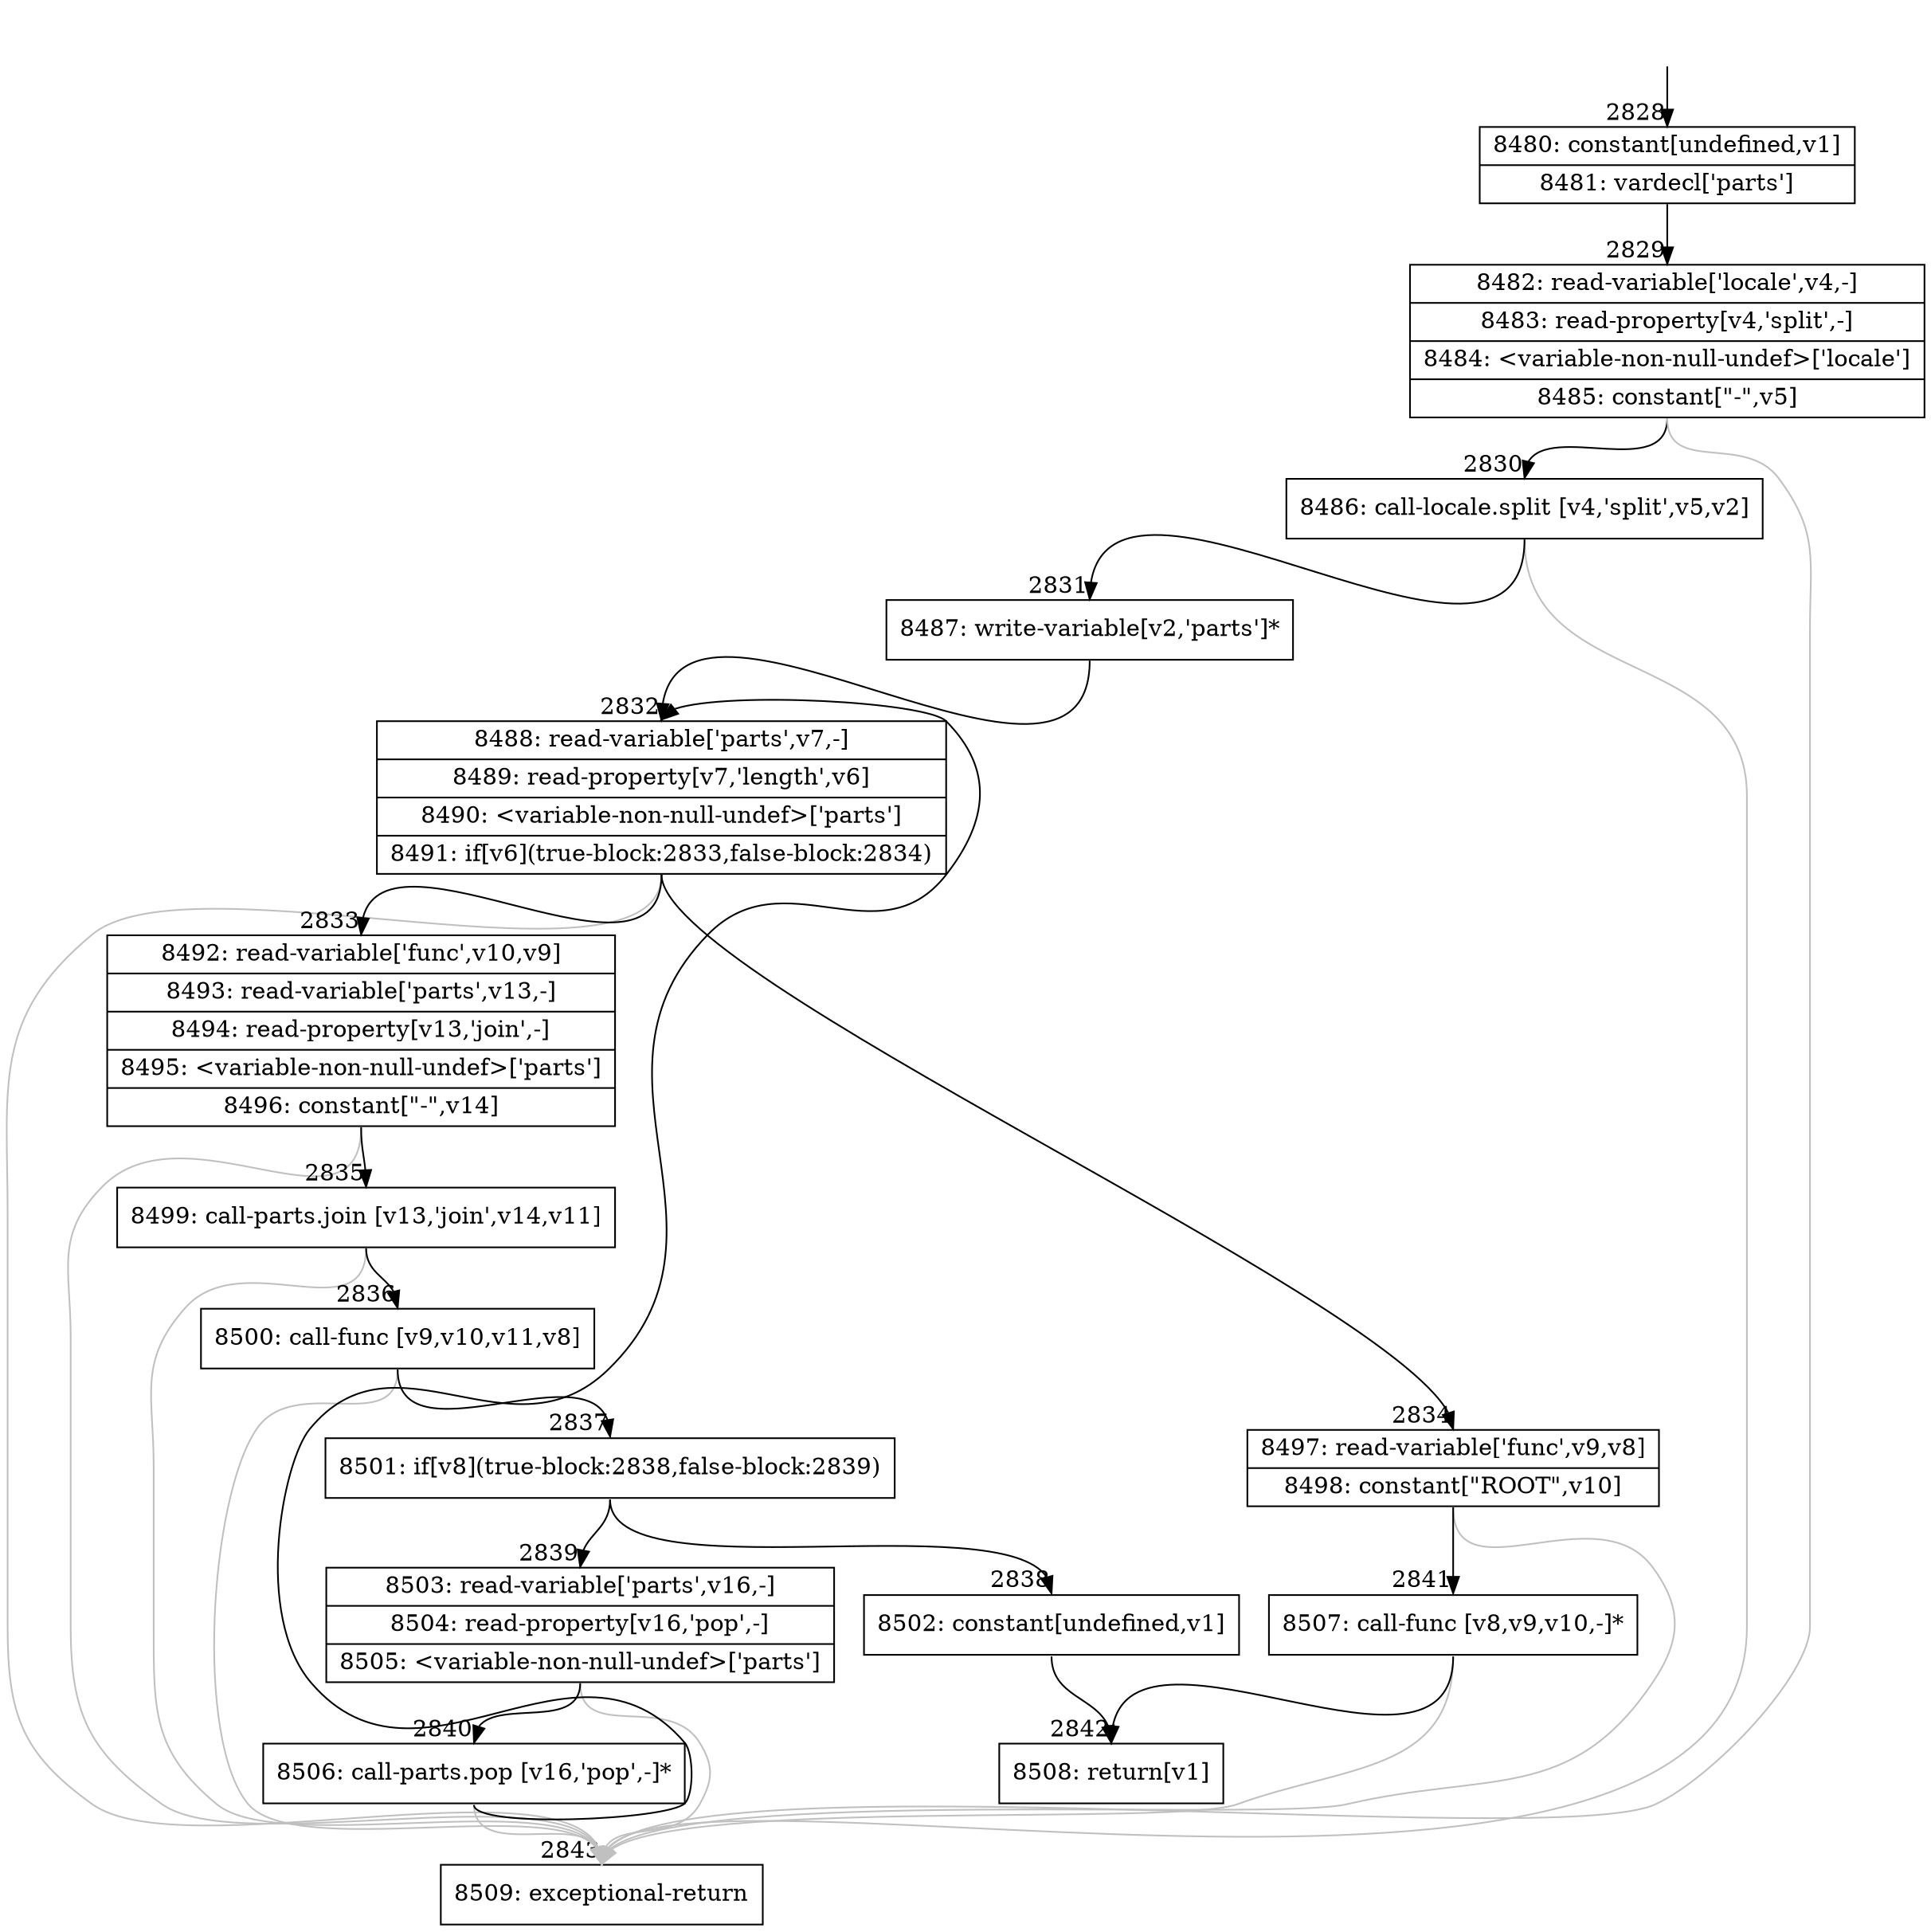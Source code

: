 digraph {
rankdir="TD"
BB_entry171[shape=none,label=""];
BB_entry171 -> BB2828 [tailport=s, headport=n, headlabel="    2828"]
BB2828 [shape=record label="{8480: constant[undefined,v1]|8481: vardecl['parts']}" ] 
BB2828 -> BB2829 [tailport=s, headport=n, headlabel="      2829"]
BB2829 [shape=record label="{8482: read-variable['locale',v4,-]|8483: read-property[v4,'split',-]|8484: \<variable-non-null-undef\>['locale']|8485: constant[\"-\",v5]}" ] 
BB2829 -> BB2830 [tailport=s, headport=n, headlabel="      2830"]
BB2829 -> BB2843 [tailport=s, headport=n, color=gray, headlabel="      2843"]
BB2830 [shape=record label="{8486: call-locale.split [v4,'split',v5,v2]}" ] 
BB2830 -> BB2831 [tailport=s, headport=n, headlabel="      2831"]
BB2830 -> BB2843 [tailport=s, headport=n, color=gray]
BB2831 [shape=record label="{8487: write-variable[v2,'parts']*}" ] 
BB2831 -> BB2832 [tailport=s, headport=n, headlabel="      2832"]
BB2832 [shape=record label="{8488: read-variable['parts',v7,-]|8489: read-property[v7,'length',v6]|8490: \<variable-non-null-undef\>['parts']|8491: if[v6](true-block:2833,false-block:2834)}" ] 
BB2832 -> BB2833 [tailport=s, headport=n, headlabel="      2833"]
BB2832 -> BB2834 [tailport=s, headport=n, headlabel="      2834"]
BB2832 -> BB2843 [tailport=s, headport=n, color=gray]
BB2833 [shape=record label="{8492: read-variable['func',v10,v9]|8493: read-variable['parts',v13,-]|8494: read-property[v13,'join',-]|8495: \<variable-non-null-undef\>['parts']|8496: constant[\"-\",v14]}" ] 
BB2833 -> BB2835 [tailport=s, headport=n, headlabel="      2835"]
BB2833 -> BB2843 [tailport=s, headport=n, color=gray]
BB2834 [shape=record label="{8497: read-variable['func',v9,v8]|8498: constant[\"ROOT\",v10]}" ] 
BB2834 -> BB2841 [tailport=s, headport=n, headlabel="      2841"]
BB2834 -> BB2843 [tailport=s, headport=n, color=gray]
BB2835 [shape=record label="{8499: call-parts.join [v13,'join',v14,v11]}" ] 
BB2835 -> BB2836 [tailport=s, headport=n, headlabel="      2836"]
BB2835 -> BB2843 [tailport=s, headport=n, color=gray]
BB2836 [shape=record label="{8500: call-func [v9,v10,v11,v8]}" ] 
BB2836 -> BB2837 [tailport=s, headport=n, headlabel="      2837"]
BB2836 -> BB2843 [tailport=s, headport=n, color=gray]
BB2837 [shape=record label="{8501: if[v8](true-block:2838,false-block:2839)}" ] 
BB2837 -> BB2838 [tailport=s, headport=n, headlabel="      2838"]
BB2837 -> BB2839 [tailport=s, headport=n, headlabel="      2839"]
BB2838 [shape=record label="{8502: constant[undefined,v1]}" ] 
BB2838 -> BB2842 [tailport=s, headport=n, headlabel="      2842"]
BB2839 [shape=record label="{8503: read-variable['parts',v16,-]|8504: read-property[v16,'pop',-]|8505: \<variable-non-null-undef\>['parts']}" ] 
BB2839 -> BB2840 [tailport=s, headport=n, headlabel="      2840"]
BB2839 -> BB2843 [tailport=s, headport=n, color=gray]
BB2840 [shape=record label="{8506: call-parts.pop [v16,'pop',-]*}" ] 
BB2840 -> BB2832 [tailport=s, headport=n]
BB2840 -> BB2843 [tailport=s, headport=n, color=gray]
BB2841 [shape=record label="{8507: call-func [v8,v9,v10,-]*}" ] 
BB2841 -> BB2842 [tailport=s, headport=n]
BB2841 -> BB2843 [tailport=s, headport=n, color=gray]
BB2842 [shape=record label="{8508: return[v1]}" ] 
BB2843 [shape=record label="{8509: exceptional-return}" ] 
//#$~ 3205
}
